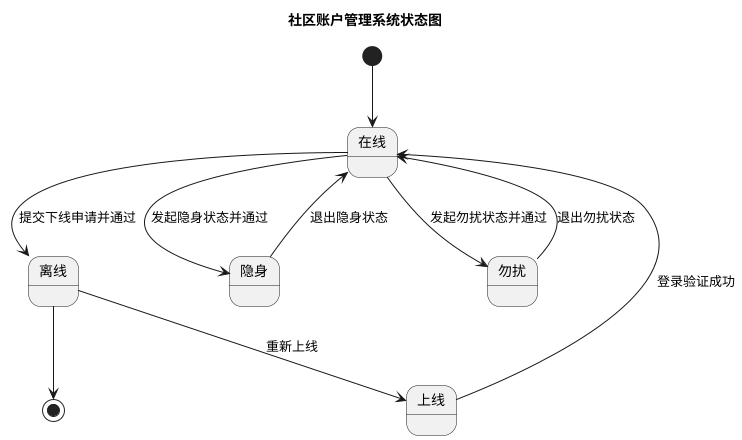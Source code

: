 @startuml
title 社区账户管理系统状态图

[*] --> 在线
离线 --> [*]
在线 --> 隐身 : 发起隐身状态并通过
在线 --> 勿扰 : 发起勿扰状态并通过
隐身 --> 在线 : 退出隐身状态
勿扰 --> 在线 : 退出勿扰状态
在线 --> 离线 : 提交下线申请并通过
离线 --> 上线 : 重新上线
上线 --> 在线 : 登录验证成功
@enduml